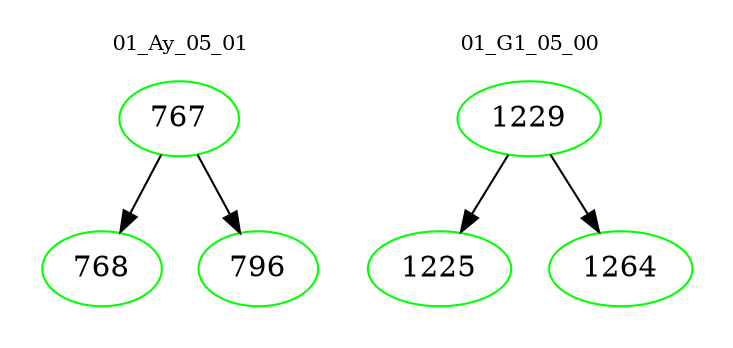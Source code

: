 digraph{
subgraph cluster_0 {
color = white
label = "01_Ay_05_01";
fontsize=10;
T0_767 [label="767", color="green"]
T0_767 -> T0_768 [color="black"]
T0_768 [label="768", color="green"]
T0_767 -> T0_796 [color="black"]
T0_796 [label="796", color="green"]
}
subgraph cluster_1 {
color = white
label = "01_G1_05_00";
fontsize=10;
T1_1229 [label="1229", color="green"]
T1_1229 -> T1_1225 [color="black"]
T1_1225 [label="1225", color="green"]
T1_1229 -> T1_1264 [color="black"]
T1_1264 [label="1264", color="green"]
}
}

